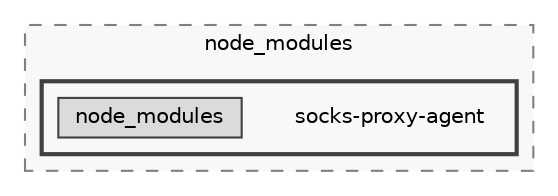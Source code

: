 digraph "backend/node_modules/socks-proxy-agent"
{
 // LATEX_PDF_SIZE
  bgcolor="transparent";
  edge [fontname=Helvetica,fontsize=10,labelfontname=Helvetica,labelfontsize=10];
  node [fontname=Helvetica,fontsize=10,shape=box,height=0.2,width=0.4];
  compound=true
  subgraph clusterdir_86dbea9de526ba50b112ba867d8b4b1f {
    graph [ bgcolor="#f8f8f8", pencolor="grey50", label="node_modules", fontname=Helvetica,fontsize=10 style="filled,dashed", URL="dir_86dbea9de526ba50b112ba867d8b4b1f.html",tooltip=""]
  subgraph clusterdir_92fd3b0cfb107e82fbfc14d49aa2c700 {
    graph [ bgcolor="#f8f8f8", pencolor="grey25", label="", fontname=Helvetica,fontsize=10 style="filled,bold", URL="dir_92fd3b0cfb107e82fbfc14d49aa2c700.html",tooltip=""]
    dir_92fd3b0cfb107e82fbfc14d49aa2c700 [shape=plaintext, label="socks-proxy-agent"];
  dir_ed6b861b8a1259681a4106ef1a814f5e [label="node_modules", fillcolor="#dbdbdb", color="grey25", style="filled", URL="dir_ed6b861b8a1259681a4106ef1a814f5e.html",tooltip=""];
  }
  }
}
